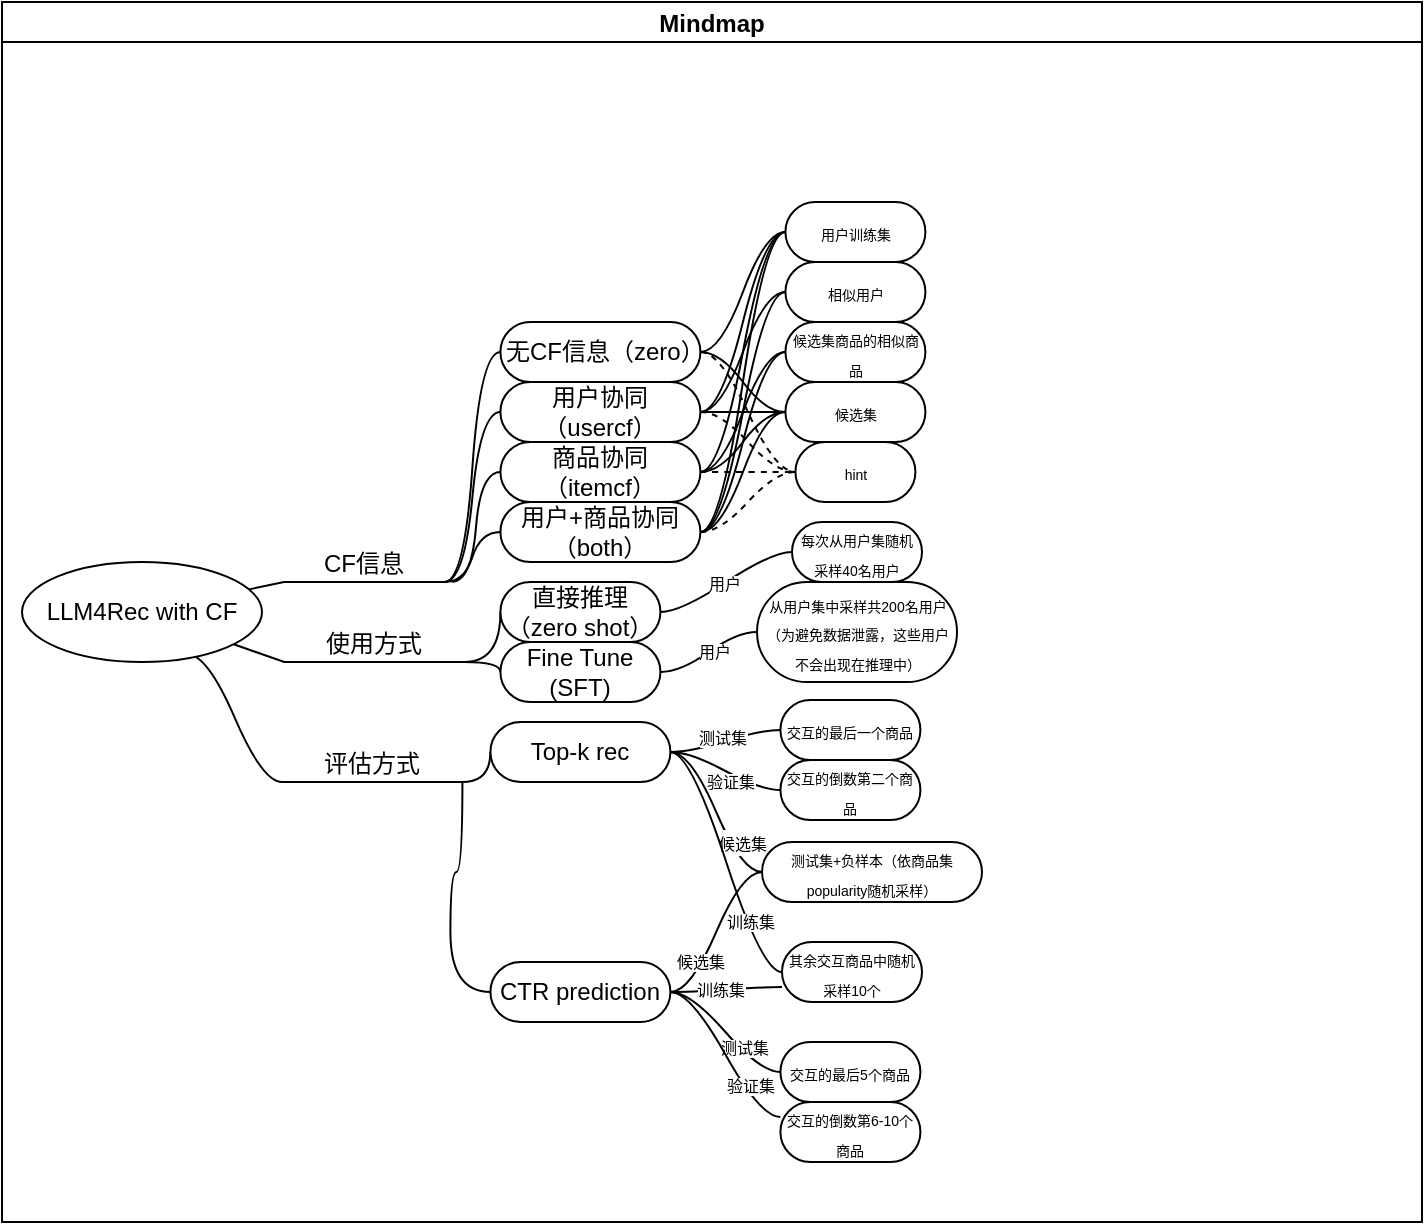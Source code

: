 <mxfile version="22.0.6" type="github">
  <diagram id="6a731a19-8d31-9384-78a2-239565b7b9f0" name="Page-1">
    <mxGraphModel dx="819" dy="447" grid="1" gridSize="10" guides="1" tooltips="1" connect="1" arrows="1" fold="1" page="1" pageScale="1" pageWidth="1169" pageHeight="827" background="none" math="0" shadow="0">
      <root>
        <mxCell id="0" />
        <mxCell id="1" parent="0" />
        <mxCell id="3sed3oBhbblyZPL1KBPO-1542" value="Mindmap" style="swimlane;startSize=20;horizontal=1;containerType=tree;" parent="1" vertex="1">
          <mxGeometry x="110" y="60" width="710" height="610" as="geometry" />
        </mxCell>
        <mxCell id="3sed3oBhbblyZPL1KBPO-1544" value="" style="edgeStyle=entityRelationEdgeStyle;startArrow=none;endArrow=none;segment=10;curved=1;sourcePerimeterSpacing=0;targetPerimeterSpacing=0;rounded=0;exitX=0.689;exitY=0.923;exitDx=0;exitDy=0;exitPerimeter=0;" parent="3sed3oBhbblyZPL1KBPO-1542" source="3sed3oBhbblyZPL1KBPO-1547" target="3sed3oBhbblyZPL1KBPO-1549" edge="1">
          <mxGeometry relative="1" as="geometry">
            <mxPoint x="122.002" y="452.524" as="sourcePoint" />
          </mxGeometry>
        </mxCell>
        <mxCell id="3sed3oBhbblyZPL1KBPO-1547" value="LLM4Rec with CF" style="ellipse;whiteSpace=wrap;html=1;align=center;treeFolding=1;treeMoving=1;newEdgeStyle={&quot;edgeStyle&quot;:&quot;entityRelationEdgeStyle&quot;,&quot;startArrow&quot;:&quot;none&quot;,&quot;endArrow&quot;:&quot;none&quot;,&quot;segment&quot;:10,&quot;curved&quot;:1,&quot;sourcePerimeterSpacing&quot;:0,&quot;targetPerimeterSpacing&quot;:0};" parent="3sed3oBhbblyZPL1KBPO-1542" vertex="1">
          <mxGeometry x="10" y="280" width="120" height="50" as="geometry" />
        </mxCell>
        <mxCell id="pZvsytvrZlczqTdtjpgG-3" style="edgeStyle=orthogonalEdgeStyle;rounded=0;orthogonalLoop=1;jettySize=auto;html=1;startArrow=none;endArrow=none;segment=10;sourcePerimeterSpacing=0;targetPerimeterSpacing=0;exitX=1;exitY=1;exitDx=0;exitDy=0;entryX=0;entryY=0.5;entryDx=0;entryDy=0;curved=1;" edge="1" parent="3sed3oBhbblyZPL1KBPO-1542" source="3sed3oBhbblyZPL1KBPO-1549" target="pZvsytvrZlczqTdtjpgG-1">
          <mxGeometry relative="1" as="geometry" />
        </mxCell>
        <mxCell id="pZvsytvrZlczqTdtjpgG-18" style="edgeStyle=orthogonalEdgeStyle;rounded=0;orthogonalLoop=1;jettySize=auto;html=1;startArrow=none;endArrow=none;segment=10;curved=1;sourcePerimeterSpacing=0;targetPerimeterSpacing=0;exitX=1;exitY=1;exitDx=0;exitDy=0;entryX=0;entryY=0.5;entryDx=0;entryDy=0;" edge="1" parent="3sed3oBhbblyZPL1KBPO-1542" source="3sed3oBhbblyZPL1KBPO-1549" target="pZvsytvrZlczqTdtjpgG-2">
          <mxGeometry relative="1" as="geometry" />
        </mxCell>
        <mxCell id="3sed3oBhbblyZPL1KBPO-1549" value="评估方式" style="whiteSpace=wrap;html=1;shape=partialRectangle;top=0;left=0;bottom=1;right=0;points=[[0,1],[1,1]];fillColor=none;align=center;verticalAlign=bottom;routingCenterY=0.5;snapToPoint=1;autosize=1;treeFolding=1;treeMoving=1;newEdgeStyle={&quot;edgeStyle&quot;:&quot;entityRelationEdgeStyle&quot;,&quot;startArrow&quot;:&quot;none&quot;,&quot;endArrow&quot;:&quot;none&quot;,&quot;segment&quot;:10,&quot;curved&quot;:1,&quot;sourcePerimeterSpacing&quot;:0,&quot;targetPerimeterSpacing&quot;:0};" parent="3sed3oBhbblyZPL1KBPO-1542" vertex="1">
          <mxGeometry x="140.21" y="360" width="90" height="30" as="geometry" />
        </mxCell>
        <mxCell id="3sed3oBhbblyZPL1KBPO-1579" style="edgeStyle=entityRelationEdgeStyle;rounded=0;orthogonalLoop=1;jettySize=auto;html=1;startArrow=none;endArrow=none;segment=10;curved=1;sourcePerimeterSpacing=0;targetPerimeterSpacing=0;exitX=1;exitY=1;exitDx=0;exitDy=0;entryX=0;entryY=0.5;entryDx=0;entryDy=0;" parent="3sed3oBhbblyZPL1KBPO-1542" source="3sed3oBhbblyZPL1KBPO-1560" target="3sed3oBhbblyZPL1KBPO-1577" edge="1">
          <mxGeometry relative="1" as="geometry" />
        </mxCell>
        <mxCell id="3sed3oBhbblyZPL1KBPO-1560" value="CF信息" style="whiteSpace=wrap;html=1;shape=partialRectangle;top=0;left=0;bottom=1;right=0;points=[[0,1],[1,1]];fillColor=none;align=center;verticalAlign=bottom;routingCenterY=0.5;snapToPoint=1;recursiveResize=0;autosize=1;treeFolding=1;treeMoving=1;newEdgeStyle={&quot;edgeStyle&quot;:&quot;entityRelationEdgeStyle&quot;,&quot;startArrow&quot;:&quot;none&quot;,&quot;endArrow&quot;:&quot;none&quot;,&quot;segment&quot;:10,&quot;curved&quot;:1,&quot;sourcePerimeterSpacing&quot;:0,&quot;targetPerimeterSpacing&quot;:0};" parent="3sed3oBhbblyZPL1KBPO-1542" vertex="1">
          <mxGeometry x="141.21" y="260" width="80" height="30" as="geometry" />
        </mxCell>
        <mxCell id="3sed3oBhbblyZPL1KBPO-1561" value="" style="startArrow=none;endArrow=none;segment=10;sourcePerimeterSpacing=0;targetPerimeterSpacing=0;rounded=0;" parent="3sed3oBhbblyZPL1KBPO-1542" source="3sed3oBhbblyZPL1KBPO-1547" target="3sed3oBhbblyZPL1KBPO-1560" edge="1">
          <mxGeometry relative="1" as="geometry">
            <mxPoint x="122.002" y="417.476" as="sourcePoint" />
          </mxGeometry>
        </mxCell>
        <mxCell id="3sed3oBhbblyZPL1KBPO-1581" style="rounded=0;orthogonalLoop=1;jettySize=auto;html=1;startArrow=none;endArrow=none;segment=10;sourcePerimeterSpacing=0;targetPerimeterSpacing=0;exitX=1;exitY=1;exitDx=0;exitDy=0;entryX=0;entryY=0.5;entryDx=0;entryDy=0;edgeStyle=orthogonalEdgeStyle;curved=1;" parent="3sed3oBhbblyZPL1KBPO-1542" source="3sed3oBhbblyZPL1KBPO-1562" target="3sed3oBhbblyZPL1KBPO-1580" edge="1">
          <mxGeometry relative="1" as="geometry" />
        </mxCell>
        <mxCell id="3sed3oBhbblyZPL1KBPO-1583" style="rounded=0;orthogonalLoop=1;jettySize=auto;html=1;startArrow=none;endArrow=none;segment=10;sourcePerimeterSpacing=0;targetPerimeterSpacing=0;exitX=1;exitY=1;exitDx=0;exitDy=0;entryX=0;entryY=0.5;entryDx=0;entryDy=0;edgeStyle=orthogonalEdgeStyle;curved=1;" parent="3sed3oBhbblyZPL1KBPO-1542" source="3sed3oBhbblyZPL1KBPO-1562" target="3sed3oBhbblyZPL1KBPO-1582" edge="1">
          <mxGeometry relative="1" as="geometry" />
        </mxCell>
        <mxCell id="3sed3oBhbblyZPL1KBPO-1562" value="使用方式" style="whiteSpace=wrap;html=1;shape=partialRectangle;top=0;left=0;bottom=1;right=0;points=[[0,1],[1,1]];fillColor=none;align=center;verticalAlign=bottom;routingCenterY=0.5;snapToPoint=1;recursiveResize=0;autosize=1;treeFolding=1;treeMoving=1;newEdgeStyle={&quot;edgeStyle&quot;:&quot;entityRelationEdgeStyle&quot;,&quot;startArrow&quot;:&quot;none&quot;,&quot;endArrow&quot;:&quot;none&quot;,&quot;segment&quot;:10,&quot;curved&quot;:1,&quot;sourcePerimeterSpacing&quot;:0,&quot;targetPerimeterSpacing&quot;:0};" parent="3sed3oBhbblyZPL1KBPO-1542" vertex="1">
          <mxGeometry x="141.21" y="300" width="90" height="30" as="geometry" />
        </mxCell>
        <mxCell id="3sed3oBhbblyZPL1KBPO-1563" value="" style="startArrow=none;endArrow=none;segment=10;sourcePerimeterSpacing=0;targetPerimeterSpacing=0;rounded=0;entryX=0;entryY=1;entryDx=0;entryDy=0;" parent="3sed3oBhbblyZPL1KBPO-1542" source="3sed3oBhbblyZPL1KBPO-1547" target="3sed3oBhbblyZPL1KBPO-1562" edge="1">
          <mxGeometry relative="1" as="geometry">
            <mxPoint x="139.21" y="435" as="sourcePoint" />
            <mxPoint x="159.21" y="315" as="targetPoint" />
          </mxGeometry>
        </mxCell>
        <mxCell id="pZvsytvrZlczqTdtjpgG-52" style="edgeStyle=entityRelationEdgeStyle;rounded=0;orthogonalLoop=1;jettySize=auto;html=1;startArrow=none;endArrow=none;segment=10;curved=1;sourcePerimeterSpacing=0;targetPerimeterSpacing=0;exitX=1;exitY=0.5;exitDx=0;exitDy=0;entryX=0;entryY=0.5;entryDx=0;entryDy=0;" edge="1" parent="3sed3oBhbblyZPL1KBPO-1542" source="3sed3oBhbblyZPL1KBPO-1564" target="pZvsytvrZlczqTdtjpgG-38">
          <mxGeometry relative="1" as="geometry" />
        </mxCell>
        <mxCell id="pZvsytvrZlczqTdtjpgG-59" style="edgeStyle=entityRelationEdgeStyle;rounded=0;orthogonalLoop=1;jettySize=auto;html=1;startArrow=none;endArrow=none;segment=10;curved=1;sourcePerimeterSpacing=0;targetPerimeterSpacing=0;exitX=1;exitY=0.5;exitDx=0;exitDy=0;entryX=0;entryY=0.5;entryDx=0;entryDy=0;" edge="1" parent="3sed3oBhbblyZPL1KBPO-1542" source="3sed3oBhbblyZPL1KBPO-1564" target="pZvsytvrZlczqTdtjpgG-40">
          <mxGeometry relative="1" as="geometry" />
        </mxCell>
        <mxCell id="pZvsytvrZlczqTdtjpgG-66" style="edgeStyle=entityRelationEdgeStyle;rounded=0;orthogonalLoop=1;jettySize=auto;html=1;startArrow=none;endArrow=none;segment=10;curved=1;sourcePerimeterSpacing=0;targetPerimeterSpacing=0;exitX=1;exitY=0.5;exitDx=0;exitDy=0;entryX=0;entryY=0.5;entryDx=0;entryDy=0;dashed=1;" edge="1" parent="3sed3oBhbblyZPL1KBPO-1542" source="3sed3oBhbblyZPL1KBPO-1564" target="pZvsytvrZlczqTdtjpgG-65">
          <mxGeometry relative="1" as="geometry" />
        </mxCell>
        <mxCell id="3sed3oBhbblyZPL1KBPO-1564" value="无CF信息（zero）" style="whiteSpace=wrap;html=1;rounded=1;arcSize=50;align=center;verticalAlign=middle;strokeWidth=1;autosize=1;spacing=4;treeFolding=1;treeMoving=1;newEdgeStyle={&quot;edgeStyle&quot;:&quot;entityRelationEdgeStyle&quot;,&quot;startArrow&quot;:&quot;none&quot;,&quot;endArrow&quot;:&quot;none&quot;,&quot;segment&quot;:10,&quot;curved&quot;:1,&quot;sourcePerimeterSpacing&quot;:0,&quot;targetPerimeterSpacing&quot;:0};" parent="3sed3oBhbblyZPL1KBPO-1542" vertex="1">
          <mxGeometry x="249.21" y="160" width="100" height="30" as="geometry" />
        </mxCell>
        <mxCell id="3sed3oBhbblyZPL1KBPO-1565" value="" style="edgeStyle=entityRelationEdgeStyle;startArrow=none;endArrow=none;segment=10;curved=1;sourcePerimeterSpacing=0;targetPerimeterSpacing=0;rounded=0;exitX=1;exitY=1;exitDx=0;exitDy=0;" parent="3sed3oBhbblyZPL1KBPO-1542" source="3sed3oBhbblyZPL1KBPO-1560" target="3sed3oBhbblyZPL1KBPO-1564" edge="1">
          <mxGeometry relative="1" as="geometry">
            <mxPoint x="239.21" y="260" as="sourcePoint" />
          </mxGeometry>
        </mxCell>
        <mxCell id="pZvsytvrZlczqTdtjpgG-53" style="edgeStyle=entityRelationEdgeStyle;rounded=0;orthogonalLoop=1;jettySize=auto;html=1;startArrow=none;endArrow=none;segment=10;curved=1;sourcePerimeterSpacing=0;targetPerimeterSpacing=0;exitX=1;exitY=0.5;exitDx=0;exitDy=0;entryX=0;entryY=0.5;entryDx=0;entryDy=0;" edge="1" parent="3sed3oBhbblyZPL1KBPO-1542" source="3sed3oBhbblyZPL1KBPO-1566" target="pZvsytvrZlczqTdtjpgG-38">
          <mxGeometry relative="1" as="geometry" />
        </mxCell>
        <mxCell id="pZvsytvrZlczqTdtjpgG-58" style="edgeStyle=entityRelationEdgeStyle;rounded=0;orthogonalLoop=1;jettySize=auto;html=1;startArrow=none;endArrow=none;segment=10;curved=1;sourcePerimeterSpacing=0;targetPerimeterSpacing=0;exitX=1;exitY=0.5;exitDx=0;exitDy=0;" edge="1" parent="3sed3oBhbblyZPL1KBPO-1542" source="3sed3oBhbblyZPL1KBPO-1566" target="pZvsytvrZlczqTdtjpgG-40">
          <mxGeometry relative="1" as="geometry" />
        </mxCell>
        <mxCell id="pZvsytvrZlczqTdtjpgG-67" style="edgeStyle=entityRelationEdgeStyle;rounded=0;orthogonalLoop=1;jettySize=auto;html=1;startArrow=none;endArrow=none;segment=10;curved=1;sourcePerimeterSpacing=0;targetPerimeterSpacing=0;exitX=1;exitY=0.5;exitDx=0;exitDy=0;entryX=0;entryY=0.5;entryDx=0;entryDy=0;dashed=1;" edge="1" parent="3sed3oBhbblyZPL1KBPO-1542" source="3sed3oBhbblyZPL1KBPO-1566" target="pZvsytvrZlczqTdtjpgG-65">
          <mxGeometry relative="1" as="geometry" />
        </mxCell>
        <mxCell id="3sed3oBhbblyZPL1KBPO-1566" value="用户协同（usercf）" style="whiteSpace=wrap;html=1;rounded=1;arcSize=50;align=center;verticalAlign=middle;strokeWidth=1;autosize=1;spacing=4;treeFolding=1;treeMoving=1;newEdgeStyle={&quot;edgeStyle&quot;:&quot;entityRelationEdgeStyle&quot;,&quot;startArrow&quot;:&quot;none&quot;,&quot;endArrow&quot;:&quot;none&quot;,&quot;segment&quot;:10,&quot;curved&quot;:1,&quot;sourcePerimeterSpacing&quot;:0,&quot;targetPerimeterSpacing&quot;:0};" parent="3sed3oBhbblyZPL1KBPO-1542" vertex="1">
          <mxGeometry x="249.21" y="190" width="100" height="30" as="geometry" />
        </mxCell>
        <mxCell id="3sed3oBhbblyZPL1KBPO-1567" value="" style="edgeStyle=entityRelationEdgeStyle;startArrow=none;endArrow=none;segment=10;curved=1;sourcePerimeterSpacing=0;targetPerimeterSpacing=0;rounded=0;exitX=1;exitY=1;exitDx=0;exitDy=0;" parent="3sed3oBhbblyZPL1KBPO-1542" source="3sed3oBhbblyZPL1KBPO-1560" target="3sed3oBhbblyZPL1KBPO-1566" edge="1">
          <mxGeometry relative="1" as="geometry">
            <mxPoint x="229.21" y="290" as="sourcePoint" />
          </mxGeometry>
        </mxCell>
        <mxCell id="pZvsytvrZlczqTdtjpgG-54" style="edgeStyle=entityRelationEdgeStyle;rounded=0;orthogonalLoop=1;jettySize=auto;html=1;startArrow=none;endArrow=none;segment=10;curved=1;sourcePerimeterSpacing=0;targetPerimeterSpacing=0;exitX=1;exitY=0.5;exitDx=0;exitDy=0;entryX=0;entryY=0.5;entryDx=0;entryDy=0;" edge="1" parent="3sed3oBhbblyZPL1KBPO-1542" source="3sed3oBhbblyZPL1KBPO-1568" target="pZvsytvrZlczqTdtjpgG-38">
          <mxGeometry relative="1" as="geometry" />
        </mxCell>
        <mxCell id="pZvsytvrZlczqTdtjpgG-60" style="edgeStyle=entityRelationEdgeStyle;rounded=0;orthogonalLoop=1;jettySize=auto;html=1;startArrow=none;endArrow=none;segment=10;curved=1;sourcePerimeterSpacing=0;targetPerimeterSpacing=0;exitX=1;exitY=0.5;exitDx=0;exitDy=0;" edge="1" parent="3sed3oBhbblyZPL1KBPO-1542" source="3sed3oBhbblyZPL1KBPO-1568" target="pZvsytvrZlczqTdtjpgG-40">
          <mxGeometry relative="1" as="geometry" />
        </mxCell>
        <mxCell id="pZvsytvrZlczqTdtjpgG-62" style="edgeStyle=entityRelationEdgeStyle;rounded=0;orthogonalLoop=1;jettySize=auto;html=1;startArrow=none;endArrow=none;segment=10;curved=1;sourcePerimeterSpacing=0;targetPerimeterSpacing=0;exitX=1;exitY=0.5;exitDx=0;exitDy=0;entryX=0;entryY=0.5;entryDx=0;entryDy=0;" edge="1" parent="3sed3oBhbblyZPL1KBPO-1542" source="3sed3oBhbblyZPL1KBPO-1568" target="pZvsytvrZlczqTdtjpgG-56">
          <mxGeometry relative="1" as="geometry" />
        </mxCell>
        <mxCell id="pZvsytvrZlczqTdtjpgG-68" style="edgeStyle=entityRelationEdgeStyle;rounded=0;orthogonalLoop=1;jettySize=auto;html=1;startArrow=none;endArrow=none;segment=10;curved=1;sourcePerimeterSpacing=0;targetPerimeterSpacing=0;exitX=1;exitY=0.5;exitDx=0;exitDy=0;entryX=0;entryY=0.5;entryDx=0;entryDy=0;dashed=1;" edge="1" parent="3sed3oBhbblyZPL1KBPO-1542" source="3sed3oBhbblyZPL1KBPO-1568" target="pZvsytvrZlczqTdtjpgG-65">
          <mxGeometry relative="1" as="geometry" />
        </mxCell>
        <mxCell id="3sed3oBhbblyZPL1KBPO-1568" value="商品协同（itemcf）" style="whiteSpace=wrap;html=1;rounded=1;arcSize=50;align=center;verticalAlign=middle;strokeWidth=1;autosize=1;spacing=4;treeFolding=1;treeMoving=1;newEdgeStyle={&quot;edgeStyle&quot;:&quot;entityRelationEdgeStyle&quot;,&quot;startArrow&quot;:&quot;none&quot;,&quot;endArrow&quot;:&quot;none&quot;,&quot;segment&quot;:10,&quot;curved&quot;:1,&quot;sourcePerimeterSpacing&quot;:0,&quot;targetPerimeterSpacing&quot;:0};" parent="3sed3oBhbblyZPL1KBPO-1542" vertex="1">
          <mxGeometry x="249.21" y="220" width="100" height="30" as="geometry" />
        </mxCell>
        <mxCell id="3sed3oBhbblyZPL1KBPO-1569" value="" style="edgeStyle=entityRelationEdgeStyle;startArrow=none;endArrow=none;segment=10;curved=1;sourcePerimeterSpacing=0;targetPerimeterSpacing=0;rounded=0;exitX=1.045;exitY=0.997;exitDx=0;exitDy=0;exitPerimeter=0;" parent="3sed3oBhbblyZPL1KBPO-1542" source="3sed3oBhbblyZPL1KBPO-1560" target="3sed3oBhbblyZPL1KBPO-1568" edge="1">
          <mxGeometry relative="1" as="geometry">
            <mxPoint x="244.21" y="336" as="sourcePoint" />
          </mxGeometry>
        </mxCell>
        <mxCell id="pZvsytvrZlczqTdtjpgG-55" style="edgeStyle=entityRelationEdgeStyle;rounded=0;orthogonalLoop=1;jettySize=auto;html=1;startArrow=none;endArrow=none;segment=10;curved=1;sourcePerimeterSpacing=0;targetPerimeterSpacing=0;exitX=1;exitY=0.5;exitDx=0;exitDy=0;entryX=0;entryY=0.5;entryDx=0;entryDy=0;" edge="1" parent="3sed3oBhbblyZPL1KBPO-1542" source="3sed3oBhbblyZPL1KBPO-1577" target="pZvsytvrZlczqTdtjpgG-38">
          <mxGeometry relative="1" as="geometry" />
        </mxCell>
        <mxCell id="pZvsytvrZlczqTdtjpgG-61" style="edgeStyle=entityRelationEdgeStyle;rounded=0;orthogonalLoop=1;jettySize=auto;html=1;startArrow=none;endArrow=none;segment=10;curved=1;sourcePerimeterSpacing=0;targetPerimeterSpacing=0;exitX=1;exitY=0.5;exitDx=0;exitDy=0;entryX=0;entryY=0.5;entryDx=0;entryDy=0;" edge="1" parent="3sed3oBhbblyZPL1KBPO-1542" source="3sed3oBhbblyZPL1KBPO-1577" target="pZvsytvrZlczqTdtjpgG-40">
          <mxGeometry relative="1" as="geometry" />
        </mxCell>
        <mxCell id="pZvsytvrZlczqTdtjpgG-63" style="edgeStyle=entityRelationEdgeStyle;rounded=0;orthogonalLoop=1;jettySize=auto;html=1;startArrow=none;endArrow=none;segment=10;curved=1;sourcePerimeterSpacing=0;targetPerimeterSpacing=0;exitX=1;exitY=0.5;exitDx=0;exitDy=0;entryX=0;entryY=0.5;entryDx=0;entryDy=0;" edge="1" parent="3sed3oBhbblyZPL1KBPO-1542" source="3sed3oBhbblyZPL1KBPO-1577" target="pZvsytvrZlczqTdtjpgG-39">
          <mxGeometry relative="1" as="geometry" />
        </mxCell>
        <mxCell id="pZvsytvrZlczqTdtjpgG-64" style="edgeStyle=entityRelationEdgeStyle;rounded=0;orthogonalLoop=1;jettySize=auto;html=1;startArrow=none;endArrow=none;segment=10;curved=1;sourcePerimeterSpacing=0;targetPerimeterSpacing=0;exitX=1;exitY=0.5;exitDx=0;exitDy=0;entryX=0;entryY=0.5;entryDx=0;entryDy=0;" edge="1" parent="3sed3oBhbblyZPL1KBPO-1542" source="3sed3oBhbblyZPL1KBPO-1577" target="pZvsytvrZlczqTdtjpgG-56">
          <mxGeometry relative="1" as="geometry" />
        </mxCell>
        <mxCell id="pZvsytvrZlczqTdtjpgG-69" style="edgeStyle=entityRelationEdgeStyle;rounded=0;orthogonalLoop=1;jettySize=auto;html=1;startArrow=none;endArrow=none;segment=10;curved=1;sourcePerimeterSpacing=0;targetPerimeterSpacing=0;exitX=1;exitY=0.5;exitDx=0;exitDy=0;entryX=0;entryY=0.5;entryDx=0;entryDy=0;dashed=1;" edge="1" parent="3sed3oBhbblyZPL1KBPO-1542" source="3sed3oBhbblyZPL1KBPO-1577" target="pZvsytvrZlczqTdtjpgG-65">
          <mxGeometry relative="1" as="geometry" />
        </mxCell>
        <mxCell id="3sed3oBhbblyZPL1KBPO-1577" value="用户+商品协同（both）" style="whiteSpace=wrap;html=1;rounded=1;arcSize=50;align=center;verticalAlign=middle;strokeWidth=1;autosize=1;spacing=4;treeFolding=1;treeMoving=1;newEdgeStyle={&quot;edgeStyle&quot;:&quot;entityRelationEdgeStyle&quot;,&quot;startArrow&quot;:&quot;none&quot;,&quot;endArrow&quot;:&quot;none&quot;,&quot;segment&quot;:10,&quot;curved&quot;:1,&quot;sourcePerimeterSpacing&quot;:0,&quot;targetPerimeterSpacing&quot;:0};" parent="3sed3oBhbblyZPL1KBPO-1542" vertex="1">
          <mxGeometry x="249.21" y="250" width="100" height="30" as="geometry" />
        </mxCell>
        <mxCell id="pZvsytvrZlczqTdtjpgG-5" style="edgeStyle=entityRelationEdgeStyle;rounded=0;orthogonalLoop=1;jettySize=auto;html=1;startArrow=none;endArrow=none;segment=10;curved=1;sourcePerimeterSpacing=0;targetPerimeterSpacing=0;exitX=1;exitY=0.5;exitDx=0;exitDy=0;entryX=0;entryY=0.5;entryDx=0;entryDy=0;" edge="1" parent="3sed3oBhbblyZPL1KBPO-1542" source="3sed3oBhbblyZPL1KBPO-1580" target="pZvsytvrZlczqTdtjpgG-6">
          <mxGeometry relative="1" as="geometry">
            <mxPoint x="379.21" y="290" as="targetPoint" />
          </mxGeometry>
        </mxCell>
        <mxCell id="pZvsytvrZlczqTdtjpgG-9" value="用户" style="edgeLabel;html=1;align=center;verticalAlign=middle;resizable=0;points=[];fontSize=8;" vertex="1" connectable="0" parent="pZvsytvrZlczqTdtjpgG-5">
          <mxGeometry x="-0.37" y="-1" relative="1" as="geometry">
            <mxPoint x="10" y="-8" as="offset" />
          </mxGeometry>
        </mxCell>
        <mxCell id="3sed3oBhbblyZPL1KBPO-1580" value="直接推理（zero shot）" style="whiteSpace=wrap;html=1;rounded=1;arcSize=50;align=center;verticalAlign=middle;strokeWidth=1;autosize=1;spacing=4;treeFolding=1;treeMoving=1;newEdgeStyle={&quot;edgeStyle&quot;:&quot;entityRelationEdgeStyle&quot;,&quot;startArrow&quot;:&quot;none&quot;,&quot;endArrow&quot;:&quot;none&quot;,&quot;segment&quot;:10,&quot;curved&quot;:1,&quot;sourcePerimeterSpacing&quot;:0,&quot;targetPerimeterSpacing&quot;:0};" parent="3sed3oBhbblyZPL1KBPO-1542" vertex="1">
          <mxGeometry x="249.21" y="290" width="80" height="30" as="geometry" />
        </mxCell>
        <mxCell id="pZvsytvrZlczqTdtjpgG-12" style="edgeStyle=entityRelationEdgeStyle;rounded=0;orthogonalLoop=1;jettySize=auto;html=1;startArrow=none;endArrow=none;segment=10;curved=1;sourcePerimeterSpacing=0;targetPerimeterSpacing=0;exitX=1;exitY=0.5;exitDx=0;exitDy=0;entryX=0;entryY=0.5;entryDx=0;entryDy=0;" edge="1" parent="3sed3oBhbblyZPL1KBPO-1542" source="3sed3oBhbblyZPL1KBPO-1582" target="pZvsytvrZlczqTdtjpgG-11">
          <mxGeometry relative="1" as="geometry" />
        </mxCell>
        <mxCell id="pZvsytvrZlczqTdtjpgG-13" value="用户" style="edgeLabel;html=1;align=center;verticalAlign=middle;resizable=0;points=[];fontSize=8;" vertex="1" connectable="0" parent="pZvsytvrZlczqTdtjpgG-12">
          <mxGeometry x="0.057" y="-1" relative="1" as="geometry">
            <mxPoint as="offset" />
          </mxGeometry>
        </mxCell>
        <mxCell id="3sed3oBhbblyZPL1KBPO-1582" value="Fine Tune&lt;br&gt;(SFT)" style="whiteSpace=wrap;html=1;rounded=1;arcSize=50;align=center;verticalAlign=middle;strokeWidth=1;autosize=1;spacing=4;treeFolding=1;treeMoving=1;newEdgeStyle={&quot;edgeStyle&quot;:&quot;entityRelationEdgeStyle&quot;,&quot;startArrow&quot;:&quot;none&quot;,&quot;endArrow&quot;:&quot;none&quot;,&quot;segment&quot;:10,&quot;curved&quot;:1,&quot;sourcePerimeterSpacing&quot;:0,&quot;targetPerimeterSpacing&quot;:0};" parent="3sed3oBhbblyZPL1KBPO-1542" vertex="1">
          <mxGeometry x="249.21" y="320" width="80" height="30" as="geometry" />
        </mxCell>
        <mxCell id="pZvsytvrZlczqTdtjpgG-15" style="edgeStyle=entityRelationEdgeStyle;rounded=0;orthogonalLoop=1;jettySize=auto;html=1;startArrow=none;endArrow=none;segment=10;curved=1;sourcePerimeterSpacing=0;targetPerimeterSpacing=0;exitX=1;exitY=0.5;exitDx=0;exitDy=0;" edge="1" parent="3sed3oBhbblyZPL1KBPO-1542" source="pZvsytvrZlczqTdtjpgG-1" target="pZvsytvrZlczqTdtjpgG-14">
          <mxGeometry relative="1" as="geometry" />
        </mxCell>
        <mxCell id="pZvsytvrZlczqTdtjpgG-16" value="测试集" style="edgeLabel;html=1;align=center;verticalAlign=middle;resizable=0;points=[];fontSize=8;" vertex="1" connectable="0" parent="pZvsytvrZlczqTdtjpgG-15">
          <mxGeometry x="-0.392" y="1" relative="1" as="geometry">
            <mxPoint x="9" y="-4" as="offset" />
          </mxGeometry>
        </mxCell>
        <mxCell id="pZvsytvrZlczqTdtjpgG-22" style="edgeStyle=entityRelationEdgeStyle;rounded=0;orthogonalLoop=1;jettySize=auto;html=1;startArrow=none;endArrow=none;segment=10;curved=1;sourcePerimeterSpacing=0;targetPerimeterSpacing=0;exitX=1;exitY=0.5;exitDx=0;exitDy=0;" edge="1" parent="3sed3oBhbblyZPL1KBPO-1542" source="pZvsytvrZlczqTdtjpgG-1" target="pZvsytvrZlczqTdtjpgG-21">
          <mxGeometry relative="1" as="geometry" />
        </mxCell>
        <mxCell id="pZvsytvrZlczqTdtjpgG-23" value="验证集" style="edgeLabel;html=1;align=center;verticalAlign=middle;resizable=0;points=[];fontSize=8;" vertex="1" connectable="0" parent="pZvsytvrZlczqTdtjpgG-22">
          <mxGeometry x="-0.102" relative="1" as="geometry">
            <mxPoint x="5" y="7" as="offset" />
          </mxGeometry>
        </mxCell>
        <mxCell id="pZvsytvrZlczqTdtjpgG-46" style="edgeStyle=entityRelationEdgeStyle;rounded=0;orthogonalLoop=1;jettySize=auto;html=1;startArrow=none;endArrow=none;segment=10;curved=1;sourcePerimeterSpacing=0;targetPerimeterSpacing=0;exitX=1;exitY=0.5;exitDx=0;exitDy=0;" edge="1" parent="3sed3oBhbblyZPL1KBPO-1542" source="pZvsytvrZlczqTdtjpgG-1" target="pZvsytvrZlczqTdtjpgG-44">
          <mxGeometry relative="1" as="geometry" />
        </mxCell>
        <mxCell id="pZvsytvrZlczqTdtjpgG-48" value="&lt;font style=&quot;font-size: 8px;&quot;&gt;候选集&lt;/font&gt;" style="edgeLabel;html=1;align=center;verticalAlign=middle;resizable=0;points=[];" vertex="1" connectable="0" parent="pZvsytvrZlczqTdtjpgG-46">
          <mxGeometry x="0.419" y="2" relative="1" as="geometry">
            <mxPoint x="4" y="-1" as="offset" />
          </mxGeometry>
        </mxCell>
        <mxCell id="pZvsytvrZlczqTdtjpgG-1" value="Top-k rec" style="whiteSpace=wrap;html=1;rounded=1;arcSize=50;align=center;verticalAlign=middle;strokeWidth=1;autosize=1;spacing=4;treeFolding=1;treeMoving=1;newEdgeStyle={&quot;edgeStyle&quot;:&quot;entityRelationEdgeStyle&quot;,&quot;startArrow&quot;:&quot;none&quot;,&quot;endArrow&quot;:&quot;none&quot;,&quot;segment&quot;:10,&quot;curved&quot;:1,&quot;sourcePerimeterSpacing&quot;:0,&quot;targetPerimeterSpacing&quot;:0};" vertex="1" parent="3sed3oBhbblyZPL1KBPO-1542">
          <mxGeometry x="244.21" y="360" width="90" height="30" as="geometry" />
        </mxCell>
        <mxCell id="pZvsytvrZlczqTdtjpgG-26" style="edgeStyle=entityRelationEdgeStyle;rounded=0;orthogonalLoop=1;jettySize=auto;html=1;startArrow=none;endArrow=none;segment=10;curved=1;sourcePerimeterSpacing=0;targetPerimeterSpacing=0;exitX=1;exitY=0.5;exitDx=0;exitDy=0;entryX=0;entryY=0.75;entryDx=0;entryDy=0;" edge="1" parent="3sed3oBhbblyZPL1KBPO-1542" source="pZvsytvrZlczqTdtjpgG-2" target="pZvsytvrZlczqTdtjpgG-24">
          <mxGeometry relative="1" as="geometry" />
        </mxCell>
        <mxCell id="pZvsytvrZlczqTdtjpgG-28" value="训练集" style="edgeLabel;html=1;align=center;verticalAlign=middle;resizable=0;points=[];fontSize=8;" vertex="1" connectable="0" parent="pZvsytvrZlczqTdtjpgG-26">
          <mxGeometry x="-0.102" relative="1" as="geometry">
            <mxPoint as="offset" />
          </mxGeometry>
        </mxCell>
        <mxCell id="pZvsytvrZlczqTdtjpgG-34" style="edgeStyle=entityRelationEdgeStyle;rounded=0;orthogonalLoop=1;jettySize=auto;html=1;startArrow=none;endArrow=none;segment=10;curved=1;sourcePerimeterSpacing=0;targetPerimeterSpacing=0;exitX=1;exitY=0.5;exitDx=0;exitDy=0;" edge="1" parent="3sed3oBhbblyZPL1KBPO-1542" source="pZvsytvrZlczqTdtjpgG-2" target="pZvsytvrZlczqTdtjpgG-29">
          <mxGeometry relative="1" as="geometry" />
        </mxCell>
        <mxCell id="pZvsytvrZlczqTdtjpgG-36" value="测试集" style="edgeLabel;html=1;align=center;verticalAlign=middle;resizable=0;points=[];fontSize=8;" vertex="1" connectable="0" parent="pZvsytvrZlczqTdtjpgG-34">
          <mxGeometry x="0.323" y="2" relative="1" as="geometry">
            <mxPoint as="offset" />
          </mxGeometry>
        </mxCell>
        <mxCell id="pZvsytvrZlczqTdtjpgG-35" style="edgeStyle=entityRelationEdgeStyle;rounded=0;orthogonalLoop=1;jettySize=auto;html=1;startArrow=none;endArrow=none;segment=10;curved=1;sourcePerimeterSpacing=0;targetPerimeterSpacing=0;exitX=1;exitY=0.5;exitDx=0;exitDy=0;entryX=0;entryY=0.25;entryDx=0;entryDy=0;" edge="1" parent="3sed3oBhbblyZPL1KBPO-1542" source="pZvsytvrZlczqTdtjpgG-2" target="pZvsytvrZlczqTdtjpgG-30">
          <mxGeometry relative="1" as="geometry" />
        </mxCell>
        <mxCell id="pZvsytvrZlczqTdtjpgG-37" value="验证集" style="edgeLabel;html=1;align=center;verticalAlign=middle;resizable=0;points=[];fontSize=8;" vertex="1" connectable="0" parent="pZvsytvrZlczqTdtjpgG-35">
          <mxGeometry x="0.039" y="-2" relative="1" as="geometry">
            <mxPoint x="13" y="13" as="offset" />
          </mxGeometry>
        </mxCell>
        <mxCell id="pZvsytvrZlczqTdtjpgG-45" style="edgeStyle=entityRelationEdgeStyle;rounded=0;orthogonalLoop=1;jettySize=auto;html=1;startArrow=none;endArrow=none;segment=10;curved=1;sourcePerimeterSpacing=0;targetPerimeterSpacing=0;exitX=1;exitY=0.5;exitDx=0;exitDy=0;" edge="1" parent="3sed3oBhbblyZPL1KBPO-1542" source="pZvsytvrZlczqTdtjpgG-2" target="pZvsytvrZlczqTdtjpgG-44">
          <mxGeometry relative="1" as="geometry" />
        </mxCell>
        <mxCell id="pZvsytvrZlczqTdtjpgG-47" value="候选集" style="edgeLabel;html=1;align=center;verticalAlign=middle;resizable=0;points=[];fontSize=8;" vertex="1" connectable="0" parent="pZvsytvrZlczqTdtjpgG-45">
          <mxGeometry x="-0.055" y="-2" relative="1" as="geometry">
            <mxPoint x="-9" y="12" as="offset" />
          </mxGeometry>
        </mxCell>
        <mxCell id="pZvsytvrZlczqTdtjpgG-2" value="CTR prediction" style="whiteSpace=wrap;html=1;rounded=1;arcSize=50;align=center;verticalAlign=middle;strokeWidth=1;autosize=1;spacing=4;treeFolding=1;treeMoving=1;newEdgeStyle={&quot;edgeStyle&quot;:&quot;entityRelationEdgeStyle&quot;,&quot;startArrow&quot;:&quot;none&quot;,&quot;endArrow&quot;:&quot;none&quot;,&quot;segment&quot;:10,&quot;curved&quot;:1,&quot;sourcePerimeterSpacing&quot;:0,&quot;targetPerimeterSpacing&quot;:0};" vertex="1" parent="3sed3oBhbblyZPL1KBPO-1542">
          <mxGeometry x="244.21" y="480" width="90" height="30" as="geometry" />
        </mxCell>
        <mxCell id="pZvsytvrZlczqTdtjpgG-6" value="&lt;font style=&quot;font-size: 7px;&quot;&gt;每次从用户集随机采样40名用户&lt;/font&gt;" style="whiteSpace=wrap;html=1;rounded=1;arcSize=50;align=center;verticalAlign=middle;strokeWidth=1;autosize=1;spacing=4;treeFolding=1;treeMoving=1;newEdgeStyle={&quot;edgeStyle&quot;:&quot;entityRelationEdgeStyle&quot;,&quot;startArrow&quot;:&quot;none&quot;,&quot;endArrow&quot;:&quot;none&quot;,&quot;segment&quot;:10,&quot;curved&quot;:1,&quot;sourcePerimeterSpacing&quot;:0,&quot;targetPerimeterSpacing&quot;:0};" vertex="1" parent="3sed3oBhbblyZPL1KBPO-1542">
          <mxGeometry x="395" y="260" width="65" height="30" as="geometry" />
        </mxCell>
        <mxCell id="pZvsytvrZlczqTdtjpgG-11" value="&lt;font style=&quot;font-size: 7px;&quot;&gt;从用户集中采样共200名用户（为避免数据泄露，这些用户不会出现在推理中）&lt;/font&gt;" style="whiteSpace=wrap;html=1;rounded=1;arcSize=50;align=center;verticalAlign=middle;strokeWidth=1;autosize=1;spacing=4;treeFolding=1;treeMoving=1;newEdgeStyle={&quot;edgeStyle&quot;:&quot;entityRelationEdgeStyle&quot;,&quot;startArrow&quot;:&quot;none&quot;,&quot;endArrow&quot;:&quot;none&quot;,&quot;segment&quot;:10,&quot;curved&quot;:1,&quot;sourcePerimeterSpacing&quot;:0,&quot;targetPerimeterSpacing&quot;:0};" vertex="1" parent="3sed3oBhbblyZPL1KBPO-1542">
          <mxGeometry x="377.5" y="290" width="100" height="50" as="geometry" />
        </mxCell>
        <mxCell id="pZvsytvrZlczqTdtjpgG-14" value="&lt;span style=&quot;font-size: 7px;&quot;&gt;交互的最后一个商品&lt;/span&gt;" style="whiteSpace=wrap;html=1;rounded=1;arcSize=50;align=center;verticalAlign=middle;strokeWidth=1;autosize=1;spacing=4;treeFolding=1;treeMoving=1;newEdgeStyle={&quot;edgeStyle&quot;:&quot;entityRelationEdgeStyle&quot;,&quot;startArrow&quot;:&quot;none&quot;,&quot;endArrow&quot;:&quot;none&quot;,&quot;segment&quot;:10,&quot;curved&quot;:1,&quot;sourcePerimeterSpacing&quot;:0,&quot;targetPerimeterSpacing&quot;:0};" vertex="1" parent="3sed3oBhbblyZPL1KBPO-1542">
          <mxGeometry x="389.21" y="349" width="70" height="30" as="geometry" />
        </mxCell>
        <mxCell id="pZvsytvrZlczqTdtjpgG-21" value="&lt;span style=&quot;font-size: 7px;&quot;&gt;交互的倒数第二个商品&lt;/span&gt;" style="whiteSpace=wrap;html=1;rounded=1;arcSize=50;align=center;verticalAlign=middle;strokeWidth=1;autosize=1;spacing=4;treeFolding=1;treeMoving=1;newEdgeStyle={&quot;edgeStyle&quot;:&quot;entityRelationEdgeStyle&quot;,&quot;startArrow&quot;:&quot;none&quot;,&quot;endArrow&quot;:&quot;none&quot;,&quot;segment&quot;:10,&quot;curved&quot;:1,&quot;sourcePerimeterSpacing&quot;:0,&quot;targetPerimeterSpacing&quot;:0};" vertex="1" parent="3sed3oBhbblyZPL1KBPO-1542">
          <mxGeometry x="389.21" y="379" width="70" height="30" as="geometry" />
        </mxCell>
        <mxCell id="pZvsytvrZlczqTdtjpgG-24" value="&lt;span style=&quot;font-size: 7px;&quot;&gt;其余交互商品中随机采样10个&lt;/span&gt;" style="whiteSpace=wrap;html=1;rounded=1;arcSize=50;align=center;verticalAlign=middle;strokeWidth=1;autosize=1;spacing=4;treeFolding=1;treeMoving=1;newEdgeStyle={&quot;edgeStyle&quot;:&quot;entityRelationEdgeStyle&quot;,&quot;startArrow&quot;:&quot;none&quot;,&quot;endArrow&quot;:&quot;none&quot;,&quot;segment&quot;:10,&quot;curved&quot;:1,&quot;sourcePerimeterSpacing&quot;:0,&quot;targetPerimeterSpacing&quot;:0};" vertex="1" parent="3sed3oBhbblyZPL1KBPO-1542">
          <mxGeometry x="390" y="470" width="70" height="30" as="geometry" />
        </mxCell>
        <mxCell id="pZvsytvrZlczqTdtjpgG-30" value="&lt;span style=&quot;font-size: 7px;&quot;&gt;交互的倒数第6-10个商品&lt;/span&gt;" style="whiteSpace=wrap;html=1;rounded=1;arcSize=50;align=center;verticalAlign=middle;strokeWidth=1;autosize=1;spacing=4;treeFolding=1;treeMoving=1;newEdgeStyle={&quot;edgeStyle&quot;:&quot;entityRelationEdgeStyle&quot;,&quot;startArrow&quot;:&quot;none&quot;,&quot;endArrow&quot;:&quot;none&quot;,&quot;segment&quot;:10,&quot;curved&quot;:1,&quot;sourcePerimeterSpacing&quot;:0,&quot;targetPerimeterSpacing&quot;:0};" vertex="1" parent="3sed3oBhbblyZPL1KBPO-1542">
          <mxGeometry x="389.21" y="550" width="70" height="30" as="geometry" />
        </mxCell>
        <mxCell id="pZvsytvrZlczqTdtjpgG-29" value="&lt;span style=&quot;font-size: 7px;&quot;&gt;交互的最后5个商品&lt;/span&gt;" style="whiteSpace=wrap;html=1;rounded=1;arcSize=50;align=center;verticalAlign=middle;strokeWidth=1;autosize=1;spacing=4;treeFolding=1;treeMoving=1;newEdgeStyle={&quot;edgeStyle&quot;:&quot;entityRelationEdgeStyle&quot;,&quot;startArrow&quot;:&quot;none&quot;,&quot;endArrow&quot;:&quot;none&quot;,&quot;segment&quot;:10,&quot;curved&quot;:1,&quot;sourcePerimeterSpacing&quot;:0,&quot;targetPerimeterSpacing&quot;:0};" vertex="1" parent="3sed3oBhbblyZPL1KBPO-1542">
          <mxGeometry x="389.21" y="520" width="70" height="30" as="geometry" />
        </mxCell>
        <mxCell id="pZvsytvrZlczqTdtjpgG-38" value="&lt;span style=&quot;font-size: 7px;&quot;&gt;用户训练集&lt;/span&gt;" style="whiteSpace=wrap;html=1;rounded=1;arcSize=50;align=center;verticalAlign=middle;strokeWidth=1;autosize=1;spacing=4;treeFolding=1;treeMoving=1;newEdgeStyle={&quot;edgeStyle&quot;:&quot;entityRelationEdgeStyle&quot;,&quot;startArrow&quot;:&quot;none&quot;,&quot;endArrow&quot;:&quot;none&quot;,&quot;segment&quot;:10,&quot;curved&quot;:1,&quot;sourcePerimeterSpacing&quot;:0,&quot;targetPerimeterSpacing&quot;:0};" vertex="1" parent="3sed3oBhbblyZPL1KBPO-1542">
          <mxGeometry x="391.71" y="100" width="70" height="30" as="geometry" />
        </mxCell>
        <mxCell id="pZvsytvrZlczqTdtjpgG-39" value="&lt;span style=&quot;font-size: 7px;&quot;&gt;相似用户&lt;/span&gt;" style="whiteSpace=wrap;html=1;rounded=1;arcSize=50;align=center;verticalAlign=middle;strokeWidth=1;autosize=1;spacing=4;treeFolding=1;treeMoving=1;newEdgeStyle={&quot;edgeStyle&quot;:&quot;entityRelationEdgeStyle&quot;,&quot;startArrow&quot;:&quot;none&quot;,&quot;endArrow&quot;:&quot;none&quot;,&quot;segment&quot;:10,&quot;curved&quot;:1,&quot;sourcePerimeterSpacing&quot;:0,&quot;targetPerimeterSpacing&quot;:0};" vertex="1" parent="3sed3oBhbblyZPL1KBPO-1542">
          <mxGeometry x="391.71" y="130" width="70" height="30" as="geometry" />
        </mxCell>
        <mxCell id="pZvsytvrZlczqTdtjpgG-40" value="&lt;span style=&quot;font-size: 7px;&quot;&gt;候选集&lt;/span&gt;" style="whiteSpace=wrap;html=1;rounded=1;arcSize=50;align=center;verticalAlign=middle;strokeWidth=1;autosize=1;spacing=4;treeFolding=1;treeMoving=1;newEdgeStyle={&quot;edgeStyle&quot;:&quot;entityRelationEdgeStyle&quot;,&quot;startArrow&quot;:&quot;none&quot;,&quot;endArrow&quot;:&quot;none&quot;,&quot;segment&quot;:10,&quot;curved&quot;:1,&quot;sourcePerimeterSpacing&quot;:0,&quot;targetPerimeterSpacing&quot;:0};" vertex="1" parent="3sed3oBhbblyZPL1KBPO-1542">
          <mxGeometry x="391.71" y="190" width="70" height="30" as="geometry" />
        </mxCell>
        <mxCell id="pZvsytvrZlczqTdtjpgG-44" value="&lt;span style=&quot;font-size: 7px;&quot;&gt;测试集+负样本（依商品集popularity随机采样）&lt;/span&gt;" style="whiteSpace=wrap;html=1;rounded=1;arcSize=50;align=center;verticalAlign=middle;strokeWidth=1;autosize=1;spacing=4;treeFolding=1;treeMoving=1;newEdgeStyle={&quot;edgeStyle&quot;:&quot;entityRelationEdgeStyle&quot;,&quot;startArrow&quot;:&quot;none&quot;,&quot;endArrow&quot;:&quot;none&quot;,&quot;segment&quot;:10,&quot;curved&quot;:1,&quot;sourcePerimeterSpacing&quot;:0,&quot;targetPerimeterSpacing&quot;:0};" vertex="1" parent="3sed3oBhbblyZPL1KBPO-1542">
          <mxGeometry x="380" y="420" width="110" height="30" as="geometry" />
        </mxCell>
        <mxCell id="pZvsytvrZlczqTdtjpgG-25" style="edgeStyle=entityRelationEdgeStyle;rounded=0;orthogonalLoop=1;jettySize=auto;html=1;startArrow=none;endArrow=none;segment=10;curved=1;sourcePerimeterSpacing=0;targetPerimeterSpacing=0;exitX=1;exitY=0.5;exitDx=0;exitDy=0;" edge="1" parent="3sed3oBhbblyZPL1KBPO-1542" source="pZvsytvrZlczqTdtjpgG-1" target="pZvsytvrZlczqTdtjpgG-24">
          <mxGeometry relative="1" as="geometry">
            <Array as="points">
              <mxPoint x="350" y="450" />
              <mxPoint x="350" y="430" />
            </Array>
          </mxGeometry>
        </mxCell>
        <mxCell id="pZvsytvrZlczqTdtjpgG-27" value="训练集" style="edgeLabel;html=1;align=center;verticalAlign=middle;resizable=0;points=[];fontSize=8;" vertex="1" connectable="0" parent="pZvsytvrZlczqTdtjpgG-25">
          <mxGeometry x="0.187" y="1" relative="1" as="geometry">
            <mxPoint x="7" y="18" as="offset" />
          </mxGeometry>
        </mxCell>
        <mxCell id="pZvsytvrZlczqTdtjpgG-56" value="&lt;span style=&quot;font-size: 7px;&quot;&gt;候选集商品的相似商品&lt;/span&gt;" style="whiteSpace=wrap;html=1;rounded=1;arcSize=50;align=center;verticalAlign=middle;strokeWidth=1;autosize=1;spacing=4;treeFolding=1;treeMoving=1;newEdgeStyle={&quot;edgeStyle&quot;:&quot;entityRelationEdgeStyle&quot;,&quot;startArrow&quot;:&quot;none&quot;,&quot;endArrow&quot;:&quot;none&quot;,&quot;segment&quot;:10,&quot;curved&quot;:1,&quot;sourcePerimeterSpacing&quot;:0,&quot;targetPerimeterSpacing&quot;:0};" vertex="1" parent="3sed3oBhbblyZPL1KBPO-1542">
          <mxGeometry x="391.71" y="160" width="70" height="30" as="geometry" />
        </mxCell>
        <mxCell id="pZvsytvrZlczqTdtjpgG-57" style="edgeStyle=entityRelationEdgeStyle;rounded=0;orthogonalLoop=1;jettySize=auto;html=1;startArrow=none;endArrow=none;segment=10;curved=1;sourcePerimeterSpacing=0;targetPerimeterSpacing=0;exitX=1;exitY=0.5;exitDx=0;exitDy=0;entryX=0;entryY=0.5;entryDx=0;entryDy=0;" edge="1" parent="3sed3oBhbblyZPL1KBPO-1542" source="3sed3oBhbblyZPL1KBPO-1566" target="pZvsytvrZlczqTdtjpgG-39">
          <mxGeometry relative="1" as="geometry" />
        </mxCell>
        <mxCell id="pZvsytvrZlczqTdtjpgG-65" value="&lt;span style=&quot;font-size: 7px;&quot;&gt;hint&lt;/span&gt;" style="whiteSpace=wrap;html=1;rounded=1;arcSize=50;align=center;verticalAlign=middle;strokeWidth=1;autosize=1;spacing=4;treeFolding=1;treeMoving=1;newEdgeStyle={&quot;edgeStyle&quot;:&quot;entityRelationEdgeStyle&quot;,&quot;startArrow&quot;:&quot;none&quot;,&quot;endArrow&quot;:&quot;none&quot;,&quot;segment&quot;:10,&quot;curved&quot;:1,&quot;sourcePerimeterSpacing&quot;:0,&quot;targetPerimeterSpacing&quot;:0};" vertex="1" parent="3sed3oBhbblyZPL1KBPO-1542">
          <mxGeometry x="396.71" y="220" width="60" height="30" as="geometry" />
        </mxCell>
      </root>
    </mxGraphModel>
  </diagram>
</mxfile>

